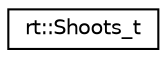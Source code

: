 digraph "Graphical Class Hierarchy"
{
 // LATEX_PDF_SIZE
  edge [fontname="Helvetica",fontsize="10",labelfontname="Helvetica",labelfontsize="10"];
  node [fontname="Helvetica",fontsize="10",shape=record];
  rankdir="LR";
  Node0 [label="rt::Shoots_t",height=0.2,width=0.4,color="black", fillcolor="white", style="filled",URL="$structrt_1_1Shoots__t.html",tooltip=" "];
}
